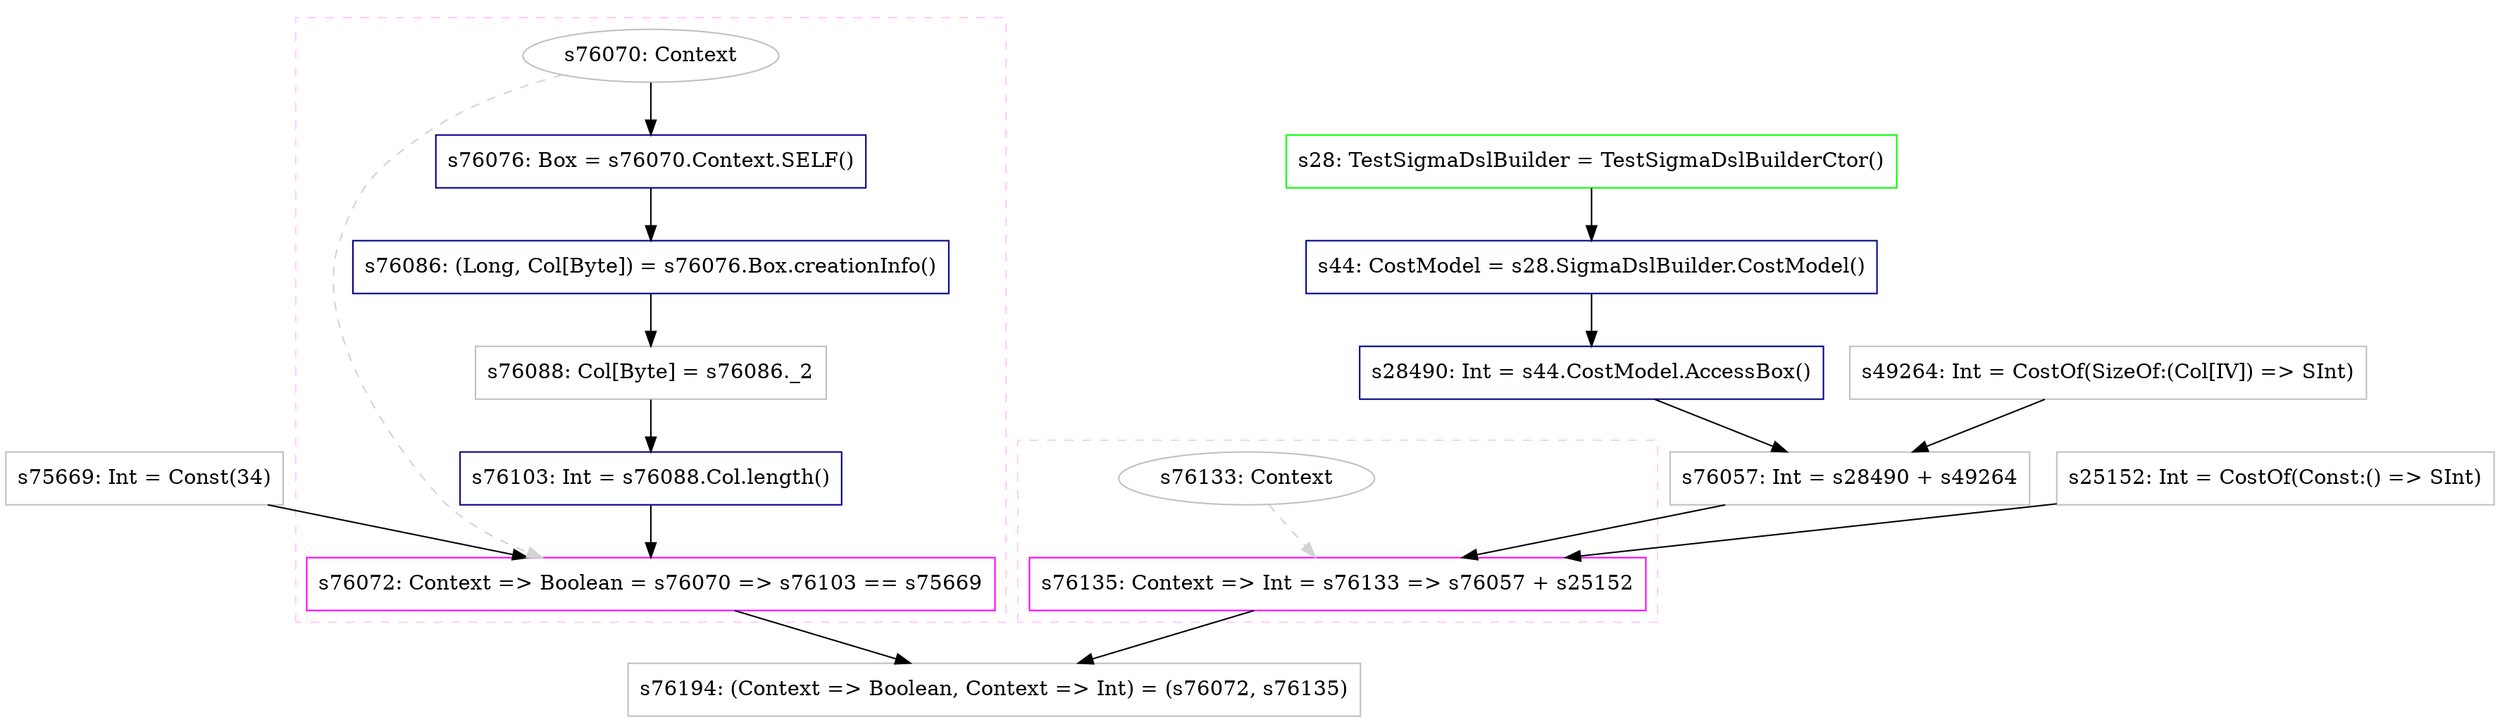 digraph "Info2" {
concentrate=true
node [style=filled, fillcolor=orangered]

"s75669" [
label="s75669: Int = Const(34)"
shape=box, color=gray, tooltip="s75669:Int", style=filled, fillcolor=white
]
subgraph cluster_s76072 {
style=dashed; color="#FFCCFF"
"s76070" [
label="s76070: Context"
shape=oval, color=gray, tooltip="s76070:Context", style=filled, fillcolor=white
]
"s76072" [
label="s76072: Context => Boolean = s76070 => s76103 == s75669"
shape=box, color=magenta, tooltip="s76072:Context => Boolean", style=filled, fillcolor=white
]
{rank=source; s76070}
"s76076" [
label="s76076: Box = s76070.Context.SELF()"
shape=box, color=darkblue, tooltip="s76076:Box", style=filled, fillcolor=white
]
"s76086" [
label="s76086: (Long, Col[Byte]) = s76076.Box.creationInfo()"
shape=box, color=darkblue, tooltip="s76086:(Long, Col[Byte])", style=filled, fillcolor=white
]
"s76088" [
label="s76088: Col[Byte] = s76086._2"
shape=box, color=gray, tooltip="s76088:Col[Byte]", style=filled, fillcolor=white
]
"s76103" [
label="s76103: Int = s76088.Col.length()"
shape=box, color=darkblue, tooltip="s76103:Int", style=filled, fillcolor=white
]
{rank=sink; s76072}
}
"s28" [
label="s28: TestSigmaDslBuilder = TestSigmaDslBuilderCtor()"
shape=box, color=green, tooltip="s28:TestSigmaDslBuilder", style=filled, fillcolor=white
]
"s44" [
label="s44: CostModel = s28.SigmaDslBuilder.CostModel()"
shape=box, color=darkblue, tooltip="s44:CostModel", style=filled, fillcolor=white
]
"s28490" [
label="s28490: Int = s44.CostModel.AccessBox()"
shape=box, color=darkblue, tooltip="s28490:Int", style=filled, fillcolor=white
]
"s49264" [
label="s49264: Int = CostOf(SizeOf:(Col[IV]) => SInt)"
shape=box, color=gray, tooltip="s49264:Int", style=filled, fillcolor=white
]
"s76057" [
label="s76057: Int = s28490 + s49264"
shape=box, color=gray, tooltip="s76057:Int", style=filled, fillcolor=white
]
"s25152" [
label="s25152: Int = CostOf(Const:() => SInt)"
shape=box, color=gray, tooltip="s25152:Int", style=filled, fillcolor=white
]
subgraph cluster_s76135 {
style=dashed; color="#FFCCFF"
"s76133" [
label="s76133: Context"
shape=oval, color=gray, tooltip="s76133:Context", style=filled, fillcolor=white
]
"s76135" [
label="s76135: Context => Int = s76133 => s76057 + s25152"
shape=box, color=magenta, tooltip="s76135:Context => Int", style=filled, fillcolor=white
]
{rank=source; s76133}
{rank=sink; s76135}
}
"s76194" [
label="s76194: (Context => Boolean, Context => Int) = (s76072, s76135)"
shape=box, color=gray, tooltip="s76194:(Context => Boolean, Context => Int)", style=filled, fillcolor=white
]
"s44" -> "s28490" [style=solid]
"s76072" -> "s76194" [style=solid]
"s76135" -> "s76194" [style=solid]
"s76133" -> "s76135" [style=dashed, color=lightgray, weight=0]
"s76057" -> "s76135" [style=solid]
"s25152" -> "s76135" [style=solid]
"s76088" -> "s76103" [style=solid]
"s76086" -> "s76088" [style=solid]
"s28" -> "s44" [style=solid]
"s28490" -> "s76057" [style=solid]
"s49264" -> "s76057" [style=solid]
"s76070" -> "s76072" [style=dashed, color=lightgray, weight=0]
"s76103" -> "s76072" [style=solid]
"s75669" -> "s76072" [style=solid]
"s76070" -> "s76076" [style=solid]
"s76076" -> "s76086" [style=solid]
}
